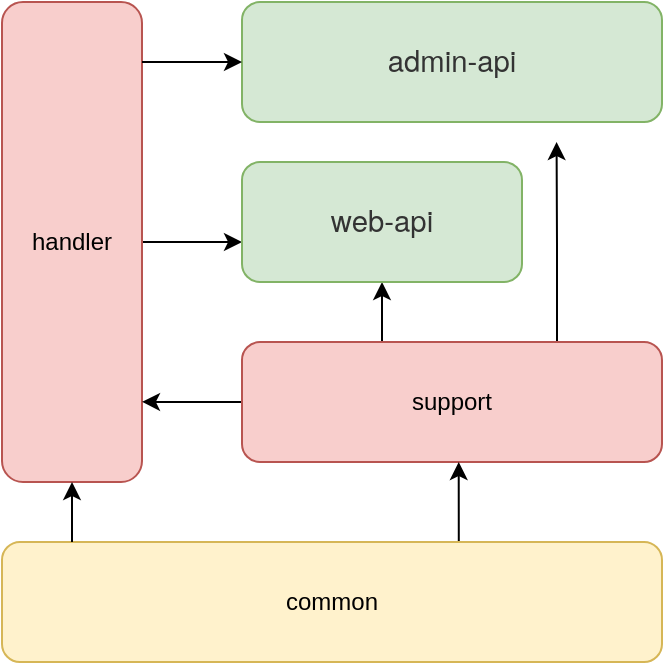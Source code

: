 <mxfile version="16.6.4" type="github">
  <diagram id="XhQbzGCCGKh9x0HI-lEJ" name="Page-1">
    <mxGraphModel dx="677" dy="363" grid="1" gridSize="10" guides="1" tooltips="1" connect="1" arrows="1" fold="1" page="1" pageScale="1" pageWidth="827" pageHeight="1169" math="0" shadow="0">
      <root>
        <mxCell id="0" />
        <mxCell id="1" parent="0" />
        <mxCell id="x3hFT0_yMO1LYutWbex_-20" style="edgeStyle=orthogonalEdgeStyle;rounded=0;orthogonalLoop=1;jettySize=auto;html=1;exitX=1;exitY=0.5;exitDx=0;exitDy=0;" edge="1" parent="1" source="x3hFT0_yMO1LYutWbex_-1">
          <mxGeometry relative="1" as="geometry">
            <mxPoint x="240" y="310" as="targetPoint" />
          </mxGeometry>
        </mxCell>
        <mxCell id="x3hFT0_yMO1LYutWbex_-1" value="handler" style="rounded=1;whiteSpace=wrap;html=1;fillColor=#f8cecc;strokeColor=#b85450;horizontal=1;" vertex="1" parent="1">
          <mxGeometry x="120" y="190" width="70" height="240" as="geometry" />
        </mxCell>
        <mxCell id="x3hFT0_yMO1LYutWbex_-17" style="edgeStyle=orthogonalEdgeStyle;rounded=0;orthogonalLoop=1;jettySize=auto;html=1;exitX=0.25;exitY=0;exitDx=0;exitDy=0;entryX=0.5;entryY=1;entryDx=0;entryDy=0;" edge="1" parent="1" source="x3hFT0_yMO1LYutWbex_-2" target="x3hFT0_yMO1LYutWbex_-4">
          <mxGeometry relative="1" as="geometry" />
        </mxCell>
        <mxCell id="x3hFT0_yMO1LYutWbex_-19" style="edgeStyle=orthogonalEdgeStyle;rounded=0;orthogonalLoop=1;jettySize=auto;html=1;exitX=0;exitY=0.5;exitDx=0;exitDy=0;entryX=1;entryY=0.833;entryDx=0;entryDy=0;entryPerimeter=0;" edge="1" parent="1" source="x3hFT0_yMO1LYutWbex_-2" target="x3hFT0_yMO1LYutWbex_-1">
          <mxGeometry relative="1" as="geometry" />
        </mxCell>
        <mxCell id="x3hFT0_yMO1LYutWbex_-24" style="edgeStyle=orthogonalEdgeStyle;rounded=0;orthogonalLoop=1;jettySize=auto;html=1;exitX=0.75;exitY=0;exitDx=0;exitDy=0;" edge="1" parent="1" source="x3hFT0_yMO1LYutWbex_-2">
          <mxGeometry relative="1" as="geometry">
            <mxPoint x="397.286" y="260" as="targetPoint" />
          </mxGeometry>
        </mxCell>
        <mxCell id="x3hFT0_yMO1LYutWbex_-2" value="support" style="rounded=1;whiteSpace=wrap;html=1;fillColor=#f8cecc;strokeColor=#b85450;" vertex="1" parent="1">
          <mxGeometry x="240" y="360" width="210" height="60" as="geometry" />
        </mxCell>
        <mxCell id="x3hFT0_yMO1LYutWbex_-14" style="edgeStyle=orthogonalEdgeStyle;rounded=0;orthogonalLoop=1;jettySize=auto;html=1;exitX=0.75;exitY=0;exitDx=0;exitDy=0;entryX=0.516;entryY=1;entryDx=0;entryDy=0;entryPerimeter=0;" edge="1" parent="1" source="x3hFT0_yMO1LYutWbex_-3" target="x3hFT0_yMO1LYutWbex_-2">
          <mxGeometry relative="1" as="geometry">
            <Array as="points">
              <mxPoint x="348" y="460" />
            </Array>
          </mxGeometry>
        </mxCell>
        <mxCell id="x3hFT0_yMO1LYutWbex_-3" value="common" style="rounded=1;whiteSpace=wrap;html=1;fillColor=#fff2cc;strokeColor=#d6b656;" vertex="1" parent="1">
          <mxGeometry x="120" y="460" width="330" height="60" as="geometry" />
        </mxCell>
        <mxCell id="x3hFT0_yMO1LYutWbex_-4" value="&lt;div&gt;&lt;div class=&quot;document&quot;&gt;&lt;div class=&quot;section&quot;&gt;&lt;p class=&quot;paragraph text-align-type-left pap-line-1.3 pap-line-rule-auto pap-spacing-before-3pt pap-spacing-after-3pt pap-left-indent-0pt pap-hanging-indent-16.8pt&quot; style=&quot;text-align: left ; line-height: 130% ; margin-top: 4px ; margin-bottom: 4px&quot;&gt;&lt;span style=&quot;font-size: 11pt ; font-family: &amp;#34;helvetica neue&amp;#34; , &amp;#34;helvetica&amp;#34; , &amp;#34;pingfang sc&amp;#34; , &amp;#34;microsoft yahei&amp;#34; , &amp;#34;source han sans sc&amp;#34; , &amp;#34;noto sans cjk sc&amp;#34; , &amp;#34;wenquanyi micro hei&amp;#34; , sans-serif ; color: rgb(51 , 51 , 51) ; letter-spacing: 0pt ; vertical-align: baseline&quot;&gt;web-api&lt;/span&gt;&lt;/p&gt;&lt;/div&gt;&lt;/div&gt;&lt;/div&gt;" style="rounded=1;whiteSpace=wrap;html=1;fillColor=#d5e8d4;strokeColor=#82b366;" vertex="1" parent="1">
          <mxGeometry x="240" y="270" width="140" height="60" as="geometry" />
        </mxCell>
        <mxCell id="x3hFT0_yMO1LYutWbex_-5" value="&lt;div&gt;&lt;div class=&quot;document&quot;&gt;&lt;div class=&quot;section&quot;&gt;&lt;p class=&quot;paragraph text-align-type-left pap-line-1.3 pap-line-rule-auto pap-spacing-before-3pt pap-spacing-after-3pt pap-left-indent-0pt pap-hanging-indent-16.8pt&quot; style=&quot;text-align: left ; line-height: 130% ; margin-top: 4px ; margin-bottom: 4px&quot;&gt;&lt;span style=&quot;font-size: 11pt ; font-family: &amp;#34;helvetica neue&amp;#34; , &amp;#34;helvetica&amp;#34; , &amp;#34;pingfang sc&amp;#34; , &amp;#34;microsoft yahei&amp;#34; , &amp;#34;source han sans sc&amp;#34; , &amp;#34;noto sans cjk sc&amp;#34; , &amp;#34;wenquanyi micro hei&amp;#34; , sans-serif ; color: rgb(51 , 51 , 51) ; letter-spacing: 0pt ; vertical-align: baseline&quot;&gt;admin-api&lt;/span&gt;&lt;/p&gt;&lt;/div&gt;&lt;/div&gt;&lt;/div&gt;" style="rounded=1;whiteSpace=wrap;html=1;fillColor=#d5e8d4;strokeColor=#82b366;gradientColor=none;" vertex="1" parent="1">
          <mxGeometry x="240" y="190" width="210" height="60" as="geometry" />
        </mxCell>
        <mxCell id="x3hFT0_yMO1LYutWbex_-22" value="" style="endArrow=classic;html=1;rounded=0;entryX=0.5;entryY=1;entryDx=0;entryDy=0;" edge="1" parent="1" target="x3hFT0_yMO1LYutWbex_-1">
          <mxGeometry width="50" height="50" relative="1" as="geometry">
            <mxPoint x="155" y="460" as="sourcePoint" />
            <mxPoint x="380" y="330" as="targetPoint" />
          </mxGeometry>
        </mxCell>
        <mxCell id="x3hFT0_yMO1LYutWbex_-23" value="" style="endArrow=classic;html=1;rounded=0;entryX=0;entryY=0.5;entryDx=0;entryDy=0;exitX=1;exitY=0.125;exitDx=0;exitDy=0;exitPerimeter=0;" edge="1" parent="1" source="x3hFT0_yMO1LYutWbex_-1" target="x3hFT0_yMO1LYutWbex_-5">
          <mxGeometry width="50" height="50" relative="1" as="geometry">
            <mxPoint x="230" y="360" as="sourcePoint" />
            <mxPoint x="280" y="310" as="targetPoint" />
          </mxGeometry>
        </mxCell>
      </root>
    </mxGraphModel>
  </diagram>
</mxfile>
